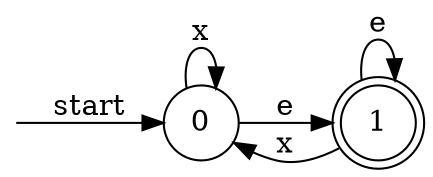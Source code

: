 digraph dfa {
    rankdir = LR;
    node [shape = circle];
    __start [style = invis, shape = point];
    __start -> "0" [ label = "start" ];
    node [shape = doublecircle]; "1"
    node [shape = circle];
    "1" -> "1" [ label = "e" ];
    "1" -> "0" [ label = "x" ];
    "0" -> "1" [ label = "e" ];
    "0" -> "0" [ label = "x" ];
}
